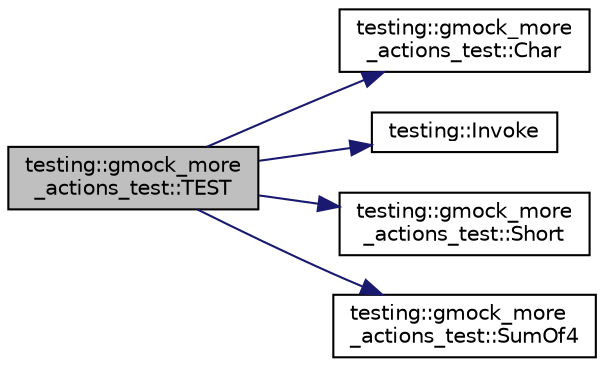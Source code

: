 digraph "testing::gmock_more_actions_test::TEST"
{
 // LATEX_PDF_SIZE
  bgcolor="transparent";
  edge [fontname="Helvetica",fontsize="10",labelfontname="Helvetica",labelfontsize="10"];
  node [fontname="Helvetica",fontsize="10",shape=record];
  rankdir="LR";
  Node1 [label="testing::gmock_more\l_actions_test::TEST",height=0.2,width=0.4,color="black", fillcolor="grey75", style="filled", fontcolor="black",tooltip=" "];
  Node1 -> Node2 [color="midnightblue",fontsize="10",style="solid",fontname="Helvetica"];
  Node2 [label="testing::gmock_more\l_actions_test::Char",height=0.2,width=0.4,color="black",URL="$namespacetesting_1_1gmock__more__actions__test.html#af69e6906d734a99d60480e4291891d66",tooltip=" "];
  Node1 -> Node3 [color="midnightblue",fontsize="10",style="solid",fontname="Helvetica"];
  Node3 [label="testing::Invoke",height=0.2,width=0.4,color="black",URL="$namespacetesting.html#a620bba98fc80a3cda99b06b1f9221dc8",tooltip=" "];
  Node1 -> Node4 [color="midnightblue",fontsize="10",style="solid",fontname="Helvetica"];
  Node4 [label="testing::gmock_more\l_actions_test::Short",height=0.2,width=0.4,color="black",URL="$namespacetesting_1_1gmock__more__actions__test.html#a00503d3168f1123e314c0d42b7e10b88",tooltip=" "];
  Node1 -> Node5 [color="midnightblue",fontsize="10",style="solid",fontname="Helvetica"];
  Node5 [label="testing::gmock_more\l_actions_test::SumOf4",height=0.2,width=0.4,color="black",URL="$namespacetesting_1_1gmock__more__actions__test.html#a41c348fff8608825239a276b8426a475",tooltip=" "];
}
